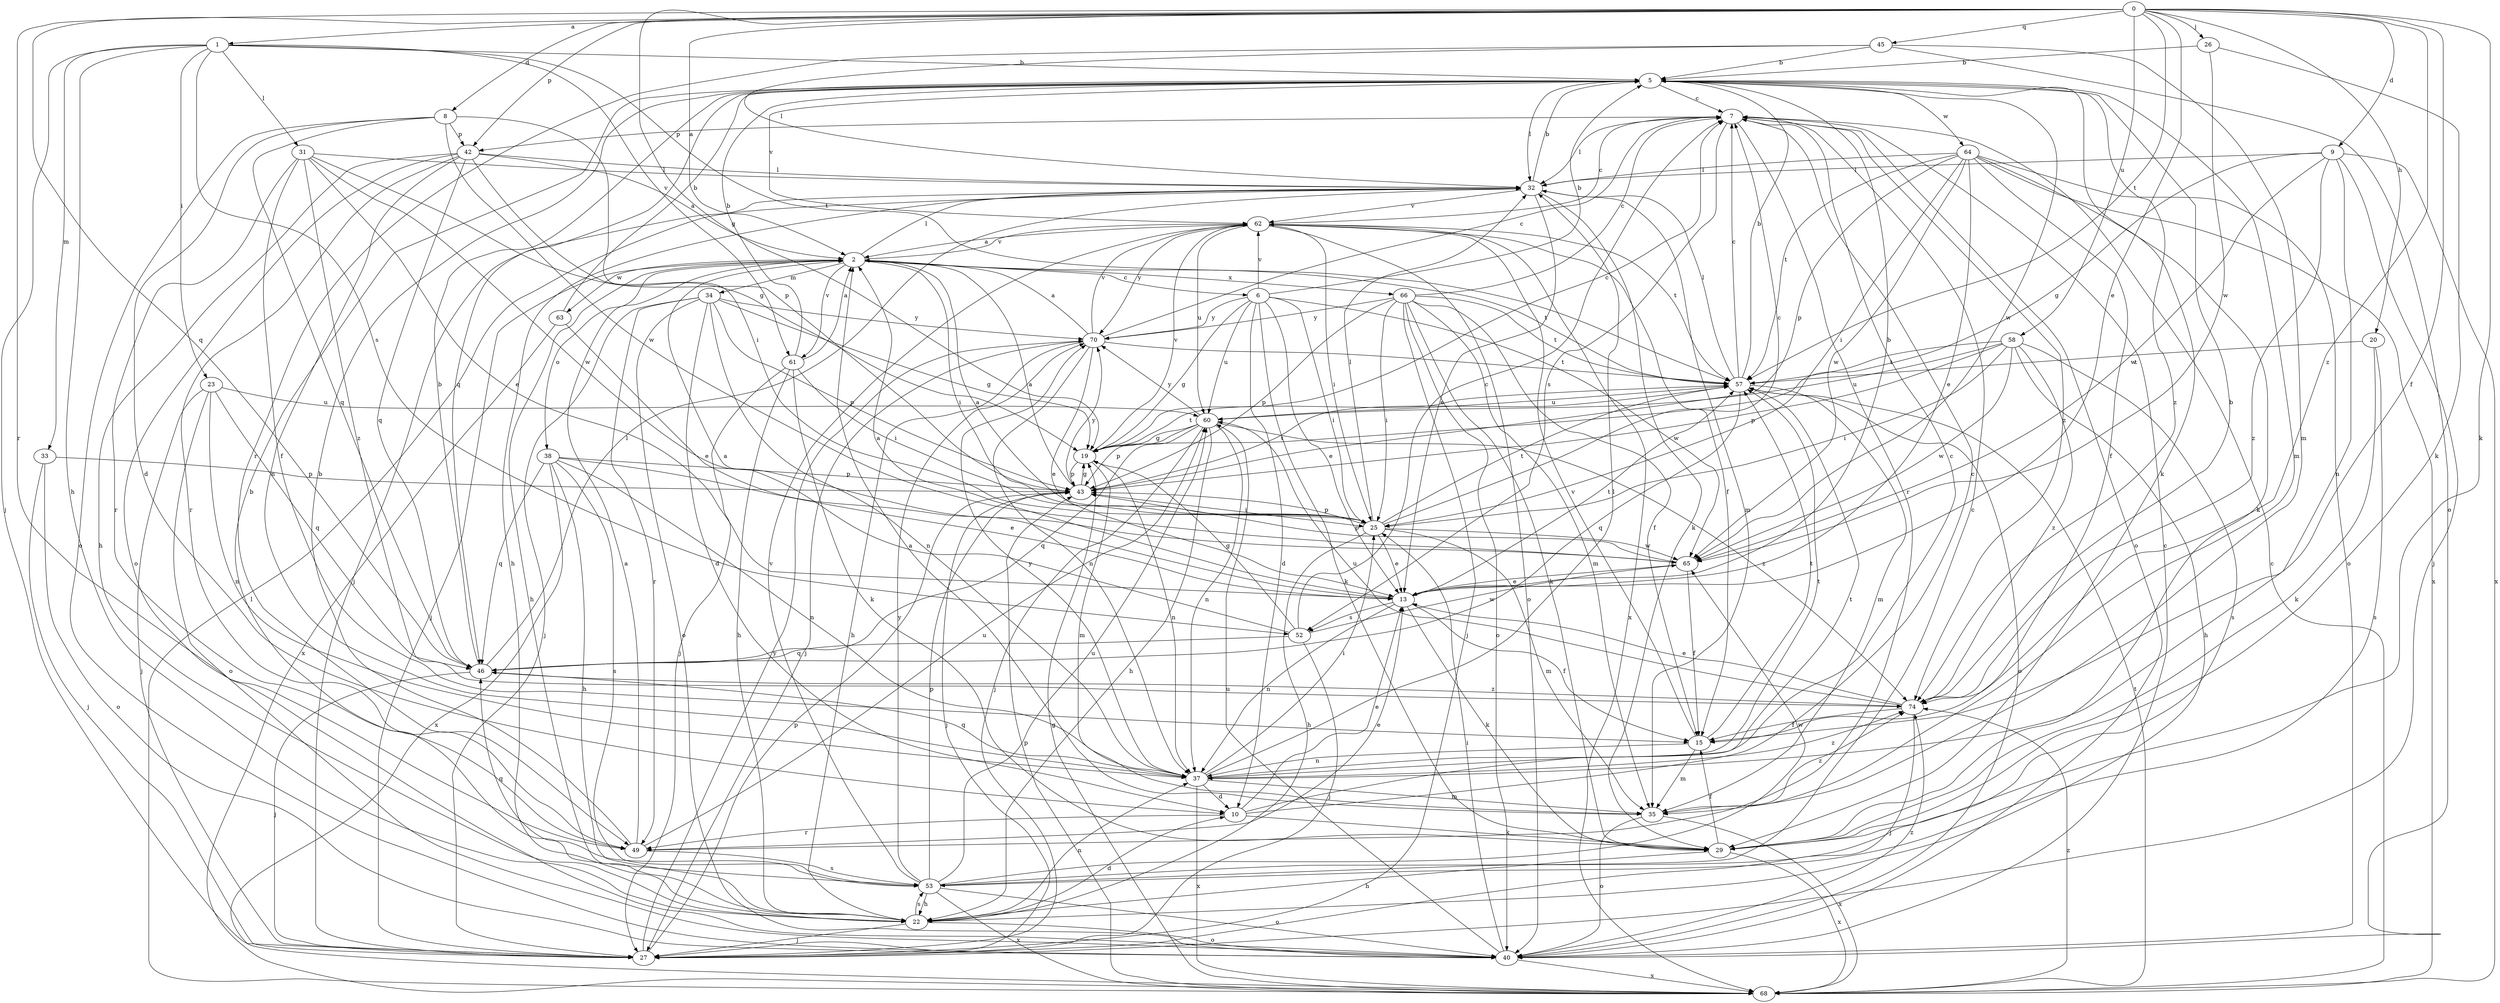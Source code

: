 strict digraph  {
0;
1;
2;
5;
6;
7;
8;
9;
10;
13;
15;
19;
20;
22;
23;
25;
26;
27;
29;
31;
32;
33;
34;
35;
37;
38;
40;
42;
43;
45;
46;
49;
52;
53;
57;
58;
60;
61;
62;
63;
64;
65;
66;
68;
70;
74;
0 -> 1  [label=a];
0 -> 2  [label=a];
0 -> 8  [label=d];
0 -> 9  [label=d];
0 -> 13  [label=e];
0 -> 15  [label=f];
0 -> 19  [label=g];
0 -> 20  [label=h];
0 -> 26  [label=j];
0 -> 29  [label=k];
0 -> 42  [label=p];
0 -> 45  [label=q];
0 -> 46  [label=q];
0 -> 49  [label=r];
0 -> 57  [label=t];
0 -> 58  [label=u];
0 -> 74  [label=z];
1 -> 5  [label=b];
1 -> 22  [label=h];
1 -> 23  [label=i];
1 -> 27  [label=j];
1 -> 31  [label=l];
1 -> 33  [label=m];
1 -> 52  [label=s];
1 -> 57  [label=t];
1 -> 61  [label=v];
2 -> 6  [label=c];
2 -> 22  [label=h];
2 -> 25  [label=i];
2 -> 27  [label=j];
2 -> 32  [label=l];
2 -> 34  [label=m];
2 -> 38  [label=o];
2 -> 57  [label=t];
2 -> 61  [label=v];
2 -> 62  [label=v];
2 -> 63  [label=w];
2 -> 66  [label=x];
5 -> 7  [label=c];
5 -> 29  [label=k];
5 -> 32  [label=l];
5 -> 35  [label=m];
5 -> 46  [label=q];
5 -> 62  [label=v];
5 -> 64  [label=w];
5 -> 65  [label=w];
5 -> 74  [label=z];
6 -> 5  [label=b];
6 -> 10  [label=d];
6 -> 13  [label=e];
6 -> 19  [label=g];
6 -> 25  [label=i];
6 -> 29  [label=k];
6 -> 60  [label=u];
6 -> 62  [label=v];
6 -> 65  [label=w];
6 -> 70  [label=y];
7 -> 32  [label=l];
7 -> 40  [label=o];
7 -> 42  [label=p];
7 -> 49  [label=r];
7 -> 52  [label=s];
7 -> 74  [label=z];
8 -> 10  [label=d];
8 -> 40  [label=o];
8 -> 42  [label=p];
8 -> 43  [label=p];
8 -> 46  [label=q];
8 -> 65  [label=w];
9 -> 19  [label=g];
9 -> 27  [label=j];
9 -> 32  [label=l];
9 -> 37  [label=n];
9 -> 65  [label=w];
9 -> 68  [label=x];
9 -> 74  [label=z];
10 -> 7  [label=c];
10 -> 13  [label=e];
10 -> 29  [label=k];
10 -> 49  [label=r];
10 -> 57  [label=t];
13 -> 2  [label=a];
13 -> 5  [label=b];
13 -> 15  [label=f];
13 -> 29  [label=k];
13 -> 37  [label=n];
13 -> 52  [label=s];
13 -> 57  [label=t];
15 -> 35  [label=m];
15 -> 37  [label=n];
15 -> 57  [label=t];
15 -> 62  [label=v];
19 -> 7  [label=c];
19 -> 35  [label=m];
19 -> 37  [label=n];
19 -> 43  [label=p];
19 -> 57  [label=t];
19 -> 62  [label=v];
20 -> 29  [label=k];
20 -> 53  [label=s];
20 -> 57  [label=t];
22 -> 10  [label=d];
22 -> 27  [label=j];
22 -> 37  [label=n];
22 -> 40  [label=o];
22 -> 53  [label=s];
23 -> 27  [label=j];
23 -> 37  [label=n];
23 -> 40  [label=o];
23 -> 46  [label=q];
23 -> 60  [label=u];
25 -> 2  [label=a];
25 -> 7  [label=c];
25 -> 13  [label=e];
25 -> 22  [label=h];
25 -> 32  [label=l];
25 -> 35  [label=m];
25 -> 43  [label=p];
25 -> 57  [label=t];
25 -> 65  [label=w];
26 -> 5  [label=b];
26 -> 29  [label=k];
26 -> 65  [label=w];
27 -> 43  [label=p];
27 -> 70  [label=y];
29 -> 15  [label=f];
29 -> 22  [label=h];
29 -> 68  [label=x];
31 -> 13  [label=e];
31 -> 15  [label=f];
31 -> 19  [label=g];
31 -> 32  [label=l];
31 -> 49  [label=r];
31 -> 65  [label=w];
31 -> 74  [label=z];
32 -> 5  [label=b];
32 -> 13  [label=e];
32 -> 22  [label=h];
32 -> 27  [label=j];
32 -> 29  [label=k];
32 -> 35  [label=m];
32 -> 62  [label=v];
33 -> 27  [label=j];
33 -> 40  [label=o];
33 -> 43  [label=p];
34 -> 10  [label=d];
34 -> 19  [label=g];
34 -> 27  [label=j];
34 -> 37  [label=n];
34 -> 40  [label=o];
34 -> 43  [label=p];
34 -> 49  [label=r];
34 -> 70  [label=y];
35 -> 2  [label=a];
35 -> 40  [label=o];
35 -> 68  [label=x];
35 -> 74  [label=z];
37 -> 7  [label=c];
37 -> 10  [label=d];
37 -> 25  [label=i];
37 -> 32  [label=l];
37 -> 35  [label=m];
37 -> 46  [label=q];
37 -> 57  [label=t];
37 -> 68  [label=x];
37 -> 70  [label=y];
37 -> 74  [label=z];
38 -> 13  [label=e];
38 -> 22  [label=h];
38 -> 37  [label=n];
38 -> 43  [label=p];
38 -> 46  [label=q];
38 -> 53  [label=s];
38 -> 68  [label=x];
40 -> 7  [label=c];
40 -> 25  [label=i];
40 -> 60  [label=u];
40 -> 68  [label=x];
40 -> 74  [label=z];
42 -> 2  [label=a];
42 -> 22  [label=h];
42 -> 25  [label=i];
42 -> 32  [label=l];
42 -> 37  [label=n];
42 -> 40  [label=o];
42 -> 46  [label=q];
42 -> 49  [label=r];
43 -> 2  [label=a];
43 -> 19  [label=g];
43 -> 25  [label=i];
43 -> 27  [label=j];
43 -> 57  [label=t];
43 -> 70  [label=y];
45 -> 5  [label=b];
45 -> 32  [label=l];
45 -> 35  [label=m];
45 -> 40  [label=o];
45 -> 49  [label=r];
46 -> 5  [label=b];
46 -> 27  [label=j];
46 -> 32  [label=l];
46 -> 74  [label=z];
49 -> 2  [label=a];
49 -> 5  [label=b];
49 -> 13  [label=e];
49 -> 53  [label=s];
49 -> 60  [label=u];
52 -> 2  [label=a];
52 -> 7  [label=c];
52 -> 19  [label=g];
52 -> 27  [label=j];
52 -> 46  [label=q];
52 -> 65  [label=w];
53 -> 5  [label=b];
53 -> 7  [label=c];
53 -> 22  [label=h];
53 -> 40  [label=o];
53 -> 43  [label=p];
53 -> 46  [label=q];
53 -> 60  [label=u];
53 -> 62  [label=v];
53 -> 65  [label=w];
53 -> 68  [label=x];
53 -> 70  [label=y];
57 -> 5  [label=b];
57 -> 7  [label=c];
57 -> 32  [label=l];
57 -> 35  [label=m];
57 -> 40  [label=o];
57 -> 46  [label=q];
57 -> 60  [label=u];
58 -> 22  [label=h];
58 -> 25  [label=i];
58 -> 43  [label=p];
58 -> 53  [label=s];
58 -> 57  [label=t];
58 -> 60  [label=u];
58 -> 65  [label=w];
58 -> 74  [label=z];
60 -> 19  [label=g];
60 -> 22  [label=h];
60 -> 27  [label=j];
60 -> 37  [label=n];
60 -> 43  [label=p];
60 -> 46  [label=q];
60 -> 70  [label=y];
60 -> 74  [label=z];
61 -> 2  [label=a];
61 -> 5  [label=b];
61 -> 22  [label=h];
61 -> 25  [label=i];
61 -> 27  [label=j];
61 -> 29  [label=k];
62 -> 2  [label=a];
62 -> 7  [label=c];
62 -> 15  [label=f];
62 -> 25  [label=i];
62 -> 40  [label=o];
62 -> 57  [label=t];
62 -> 60  [label=u];
62 -> 68  [label=x];
62 -> 70  [label=y];
63 -> 5  [label=b];
63 -> 13  [label=e];
63 -> 68  [label=x];
64 -> 13  [label=e];
64 -> 15  [label=f];
64 -> 25  [label=i];
64 -> 29  [label=k];
64 -> 32  [label=l];
64 -> 40  [label=o];
64 -> 43  [label=p];
64 -> 57  [label=t];
64 -> 65  [label=w];
64 -> 68  [label=x];
65 -> 13  [label=e];
65 -> 15  [label=f];
65 -> 43  [label=p];
66 -> 7  [label=c];
66 -> 15  [label=f];
66 -> 25  [label=i];
66 -> 27  [label=j];
66 -> 29  [label=k];
66 -> 35  [label=m];
66 -> 40  [label=o];
66 -> 43  [label=p];
66 -> 57  [label=t];
66 -> 70  [label=y];
68 -> 7  [label=c];
68 -> 19  [label=g];
68 -> 32  [label=l];
68 -> 43  [label=p];
68 -> 57  [label=t];
68 -> 74  [label=z];
70 -> 2  [label=a];
70 -> 7  [label=c];
70 -> 13  [label=e];
70 -> 22  [label=h];
70 -> 27  [label=j];
70 -> 37  [label=n];
70 -> 57  [label=t];
70 -> 62  [label=v];
74 -> 5  [label=b];
74 -> 13  [label=e];
74 -> 15  [label=f];
74 -> 27  [label=j];
74 -> 60  [label=u];
}
